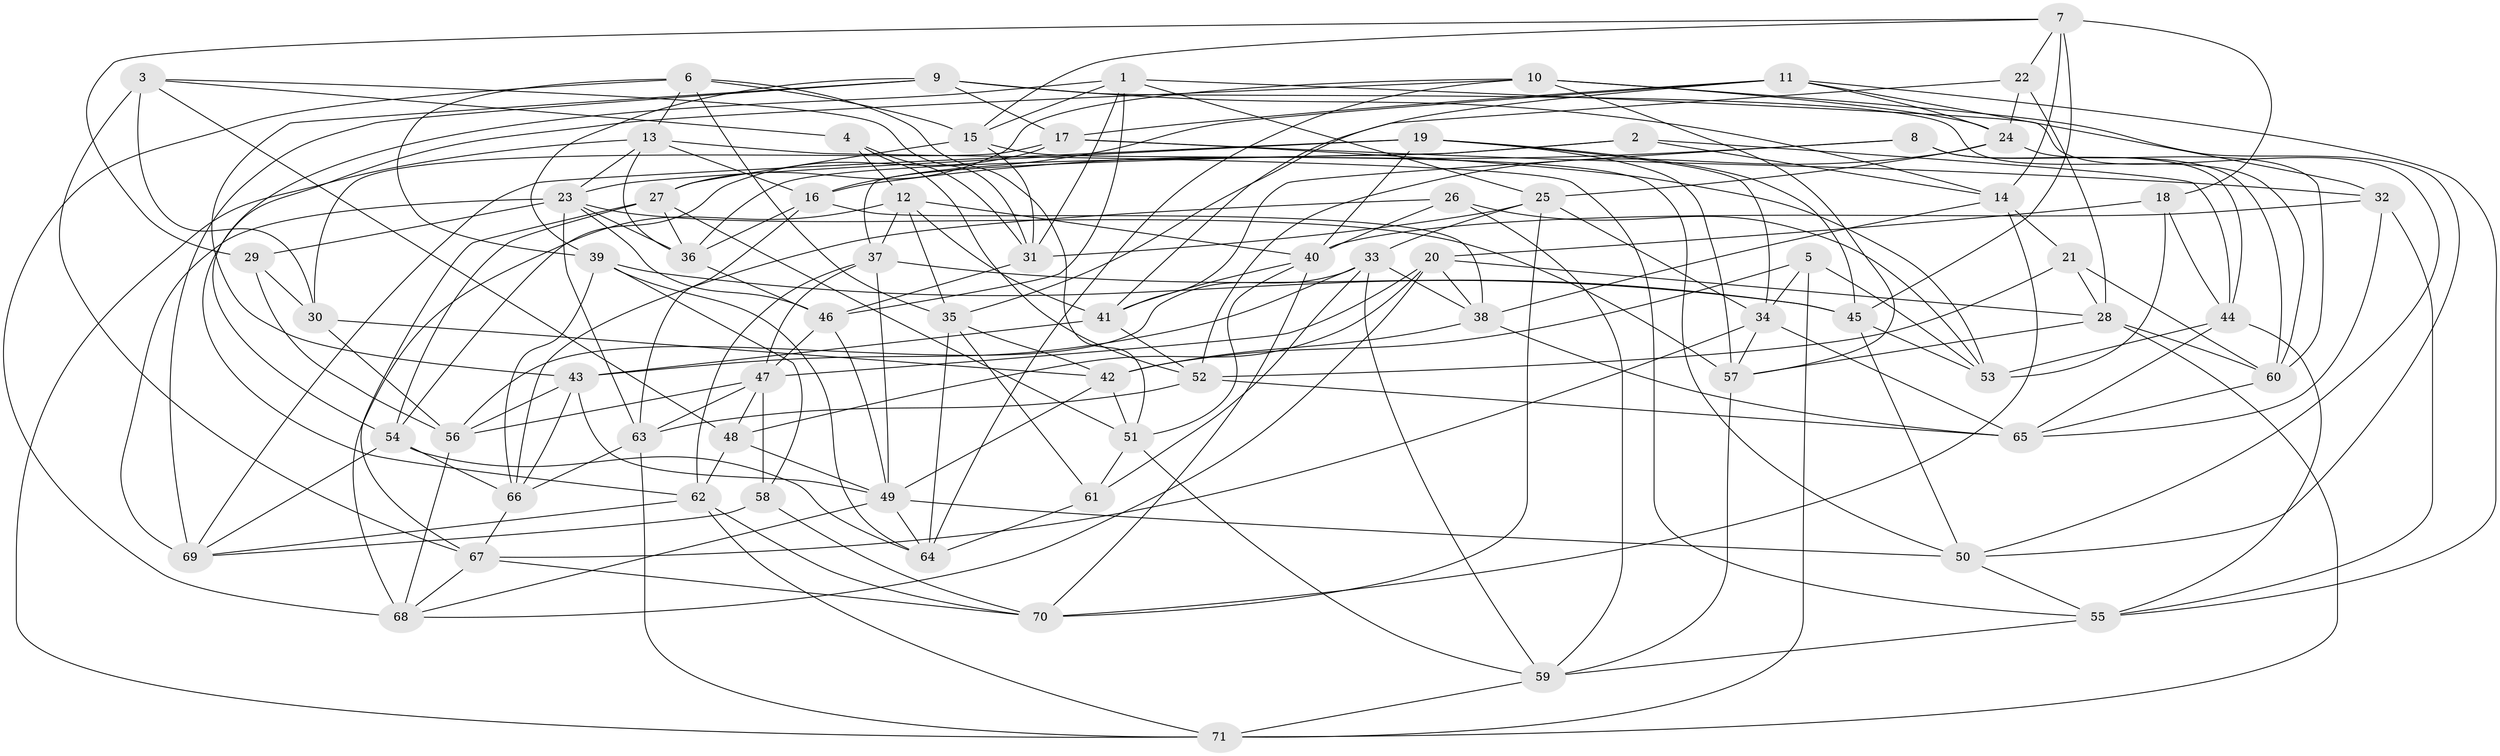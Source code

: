 // original degree distribution, {4: 1.0}
// Generated by graph-tools (version 1.1) at 2025/50/03/09/25 03:50:45]
// undirected, 71 vertices, 203 edges
graph export_dot {
graph [start="1"]
  node [color=gray90,style=filled];
  1;
  2;
  3;
  4;
  5;
  6;
  7;
  8;
  9;
  10;
  11;
  12;
  13;
  14;
  15;
  16;
  17;
  18;
  19;
  20;
  21;
  22;
  23;
  24;
  25;
  26;
  27;
  28;
  29;
  30;
  31;
  32;
  33;
  34;
  35;
  36;
  37;
  38;
  39;
  40;
  41;
  42;
  43;
  44;
  45;
  46;
  47;
  48;
  49;
  50;
  51;
  52;
  53;
  54;
  55;
  56;
  57;
  58;
  59;
  60;
  61;
  62;
  63;
  64;
  65;
  66;
  67;
  68;
  69;
  70;
  71;
  1 -- 15 [weight=1.0];
  1 -- 25 [weight=1.0];
  1 -- 31 [weight=1.0];
  1 -- 46 [weight=1.0];
  1 -- 50 [weight=1.0];
  1 -- 54 [weight=1.0];
  2 -- 14 [weight=1.0];
  2 -- 36 [weight=1.0];
  2 -- 37 [weight=1.0];
  2 -- 44 [weight=1.0];
  3 -- 4 [weight=1.0];
  3 -- 30 [weight=2.0];
  3 -- 31 [weight=1.0];
  3 -- 48 [weight=1.0];
  3 -- 67 [weight=1.0];
  4 -- 12 [weight=1.0];
  4 -- 31 [weight=1.0];
  4 -- 52 [weight=1.0];
  5 -- 34 [weight=1.0];
  5 -- 42 [weight=1.0];
  5 -- 53 [weight=1.0];
  5 -- 71 [weight=1.0];
  6 -- 13 [weight=1.0];
  6 -- 15 [weight=1.0];
  6 -- 35 [weight=1.0];
  6 -- 39 [weight=1.0];
  6 -- 51 [weight=1.0];
  6 -- 68 [weight=1.0];
  7 -- 14 [weight=1.0];
  7 -- 15 [weight=1.0];
  7 -- 18 [weight=1.0];
  7 -- 22 [weight=1.0];
  7 -- 29 [weight=1.0];
  7 -- 45 [weight=1.0];
  8 -- 16 [weight=1.0];
  8 -- 41 [weight=1.0];
  8 -- 44 [weight=1.0];
  8 -- 60 [weight=1.0];
  9 -- 14 [weight=1.0];
  9 -- 17 [weight=1.0];
  9 -- 39 [weight=1.0];
  9 -- 43 [weight=1.0];
  9 -- 60 [weight=1.0];
  9 -- 69 [weight=1.0];
  10 -- 24 [weight=1.0];
  10 -- 27 [weight=1.0];
  10 -- 50 [weight=1.0];
  10 -- 57 [weight=1.0];
  10 -- 62 [weight=1.0];
  10 -- 64 [weight=1.0];
  11 -- 16 [weight=1.0];
  11 -- 17 [weight=1.0];
  11 -- 24 [weight=1.0];
  11 -- 32 [weight=1.0];
  11 -- 41 [weight=1.0];
  11 -- 55 [weight=1.0];
  12 -- 35 [weight=1.0];
  12 -- 37 [weight=1.0];
  12 -- 40 [weight=1.0];
  12 -- 41 [weight=1.0];
  12 -- 68 [weight=1.0];
  13 -- 16 [weight=1.0];
  13 -- 23 [weight=1.0];
  13 -- 36 [weight=1.0];
  13 -- 55 [weight=1.0];
  13 -- 71 [weight=1.0];
  14 -- 21 [weight=1.0];
  14 -- 38 [weight=1.0];
  14 -- 70 [weight=1.0];
  15 -- 27 [weight=1.0];
  15 -- 31 [weight=1.0];
  15 -- 50 [weight=1.0];
  16 -- 36 [weight=1.0];
  16 -- 38 [weight=1.0];
  16 -- 63 [weight=1.0];
  17 -- 30 [weight=1.0];
  17 -- 32 [weight=1.0];
  17 -- 53 [weight=1.0];
  17 -- 54 [weight=1.0];
  18 -- 20 [weight=1.0];
  18 -- 44 [weight=1.0];
  18 -- 53 [weight=1.0];
  19 -- 23 [weight=1.0];
  19 -- 34 [weight=1.0];
  19 -- 40 [weight=1.0];
  19 -- 45 [weight=1.0];
  19 -- 57 [weight=1.0];
  19 -- 69 [weight=1.0];
  20 -- 28 [weight=1.0];
  20 -- 38 [weight=1.0];
  20 -- 47 [weight=1.0];
  20 -- 48 [weight=1.0];
  20 -- 68 [weight=1.0];
  21 -- 28 [weight=1.0];
  21 -- 52 [weight=1.0];
  21 -- 60 [weight=1.0];
  22 -- 24 [weight=1.0];
  22 -- 28 [weight=1.0];
  22 -- 35 [weight=1.0];
  23 -- 29 [weight=1.0];
  23 -- 36 [weight=1.0];
  23 -- 46 [weight=1.0];
  23 -- 57 [weight=1.0];
  23 -- 63 [weight=1.0];
  23 -- 69 [weight=1.0];
  24 -- 25 [weight=1.0];
  24 -- 52 [weight=1.0];
  24 -- 60 [weight=1.0];
  25 -- 31 [weight=1.0];
  25 -- 33 [weight=1.0];
  25 -- 34 [weight=1.0];
  25 -- 70 [weight=1.0];
  26 -- 40 [weight=1.0];
  26 -- 53 [weight=1.0];
  26 -- 59 [weight=1.0];
  26 -- 66 [weight=1.0];
  27 -- 36 [weight=1.0];
  27 -- 51 [weight=1.0];
  27 -- 54 [weight=1.0];
  27 -- 67 [weight=1.0];
  28 -- 57 [weight=1.0];
  28 -- 60 [weight=1.0];
  28 -- 71 [weight=1.0];
  29 -- 30 [weight=1.0];
  29 -- 56 [weight=1.0];
  30 -- 42 [weight=1.0];
  30 -- 56 [weight=1.0];
  31 -- 46 [weight=1.0];
  32 -- 40 [weight=2.0];
  32 -- 55 [weight=1.0];
  32 -- 65 [weight=1.0];
  33 -- 38 [weight=1.0];
  33 -- 43 [weight=1.0];
  33 -- 56 [weight=1.0];
  33 -- 59 [weight=1.0];
  33 -- 61 [weight=1.0];
  34 -- 57 [weight=1.0];
  34 -- 65 [weight=1.0];
  34 -- 67 [weight=1.0];
  35 -- 42 [weight=1.0];
  35 -- 61 [weight=1.0];
  35 -- 64 [weight=1.0];
  36 -- 46 [weight=1.0];
  37 -- 45 [weight=1.0];
  37 -- 47 [weight=1.0];
  37 -- 49 [weight=1.0];
  37 -- 62 [weight=1.0];
  38 -- 42 [weight=1.0];
  38 -- 65 [weight=1.0];
  39 -- 45 [weight=1.0];
  39 -- 58 [weight=1.0];
  39 -- 64 [weight=1.0];
  39 -- 66 [weight=1.0];
  40 -- 41 [weight=1.0];
  40 -- 51 [weight=1.0];
  40 -- 70 [weight=1.0];
  41 -- 43 [weight=1.0];
  41 -- 52 [weight=1.0];
  42 -- 49 [weight=1.0];
  42 -- 51 [weight=1.0];
  43 -- 49 [weight=1.0];
  43 -- 56 [weight=1.0];
  43 -- 66 [weight=1.0];
  44 -- 53 [weight=1.0];
  44 -- 55 [weight=1.0];
  44 -- 65 [weight=1.0];
  45 -- 50 [weight=1.0];
  45 -- 53 [weight=1.0];
  46 -- 47 [weight=1.0];
  46 -- 49 [weight=1.0];
  47 -- 48 [weight=2.0];
  47 -- 56 [weight=1.0];
  47 -- 58 [weight=1.0];
  47 -- 63 [weight=1.0];
  48 -- 49 [weight=1.0];
  48 -- 62 [weight=1.0];
  49 -- 50 [weight=1.0];
  49 -- 64 [weight=1.0];
  49 -- 68 [weight=1.0];
  50 -- 55 [weight=1.0];
  51 -- 59 [weight=1.0];
  51 -- 61 [weight=1.0];
  52 -- 63 [weight=1.0];
  52 -- 65 [weight=1.0];
  54 -- 64 [weight=1.0];
  54 -- 66 [weight=1.0];
  54 -- 69 [weight=1.0];
  55 -- 59 [weight=1.0];
  56 -- 68 [weight=1.0];
  57 -- 59 [weight=1.0];
  58 -- 69 [weight=1.0];
  58 -- 70 [weight=1.0];
  59 -- 71 [weight=1.0];
  60 -- 65 [weight=1.0];
  61 -- 64 [weight=1.0];
  62 -- 69 [weight=1.0];
  62 -- 70 [weight=1.0];
  62 -- 71 [weight=1.0];
  63 -- 66 [weight=1.0];
  63 -- 71 [weight=1.0];
  66 -- 67 [weight=1.0];
  67 -- 68 [weight=1.0];
  67 -- 70 [weight=1.0];
}
